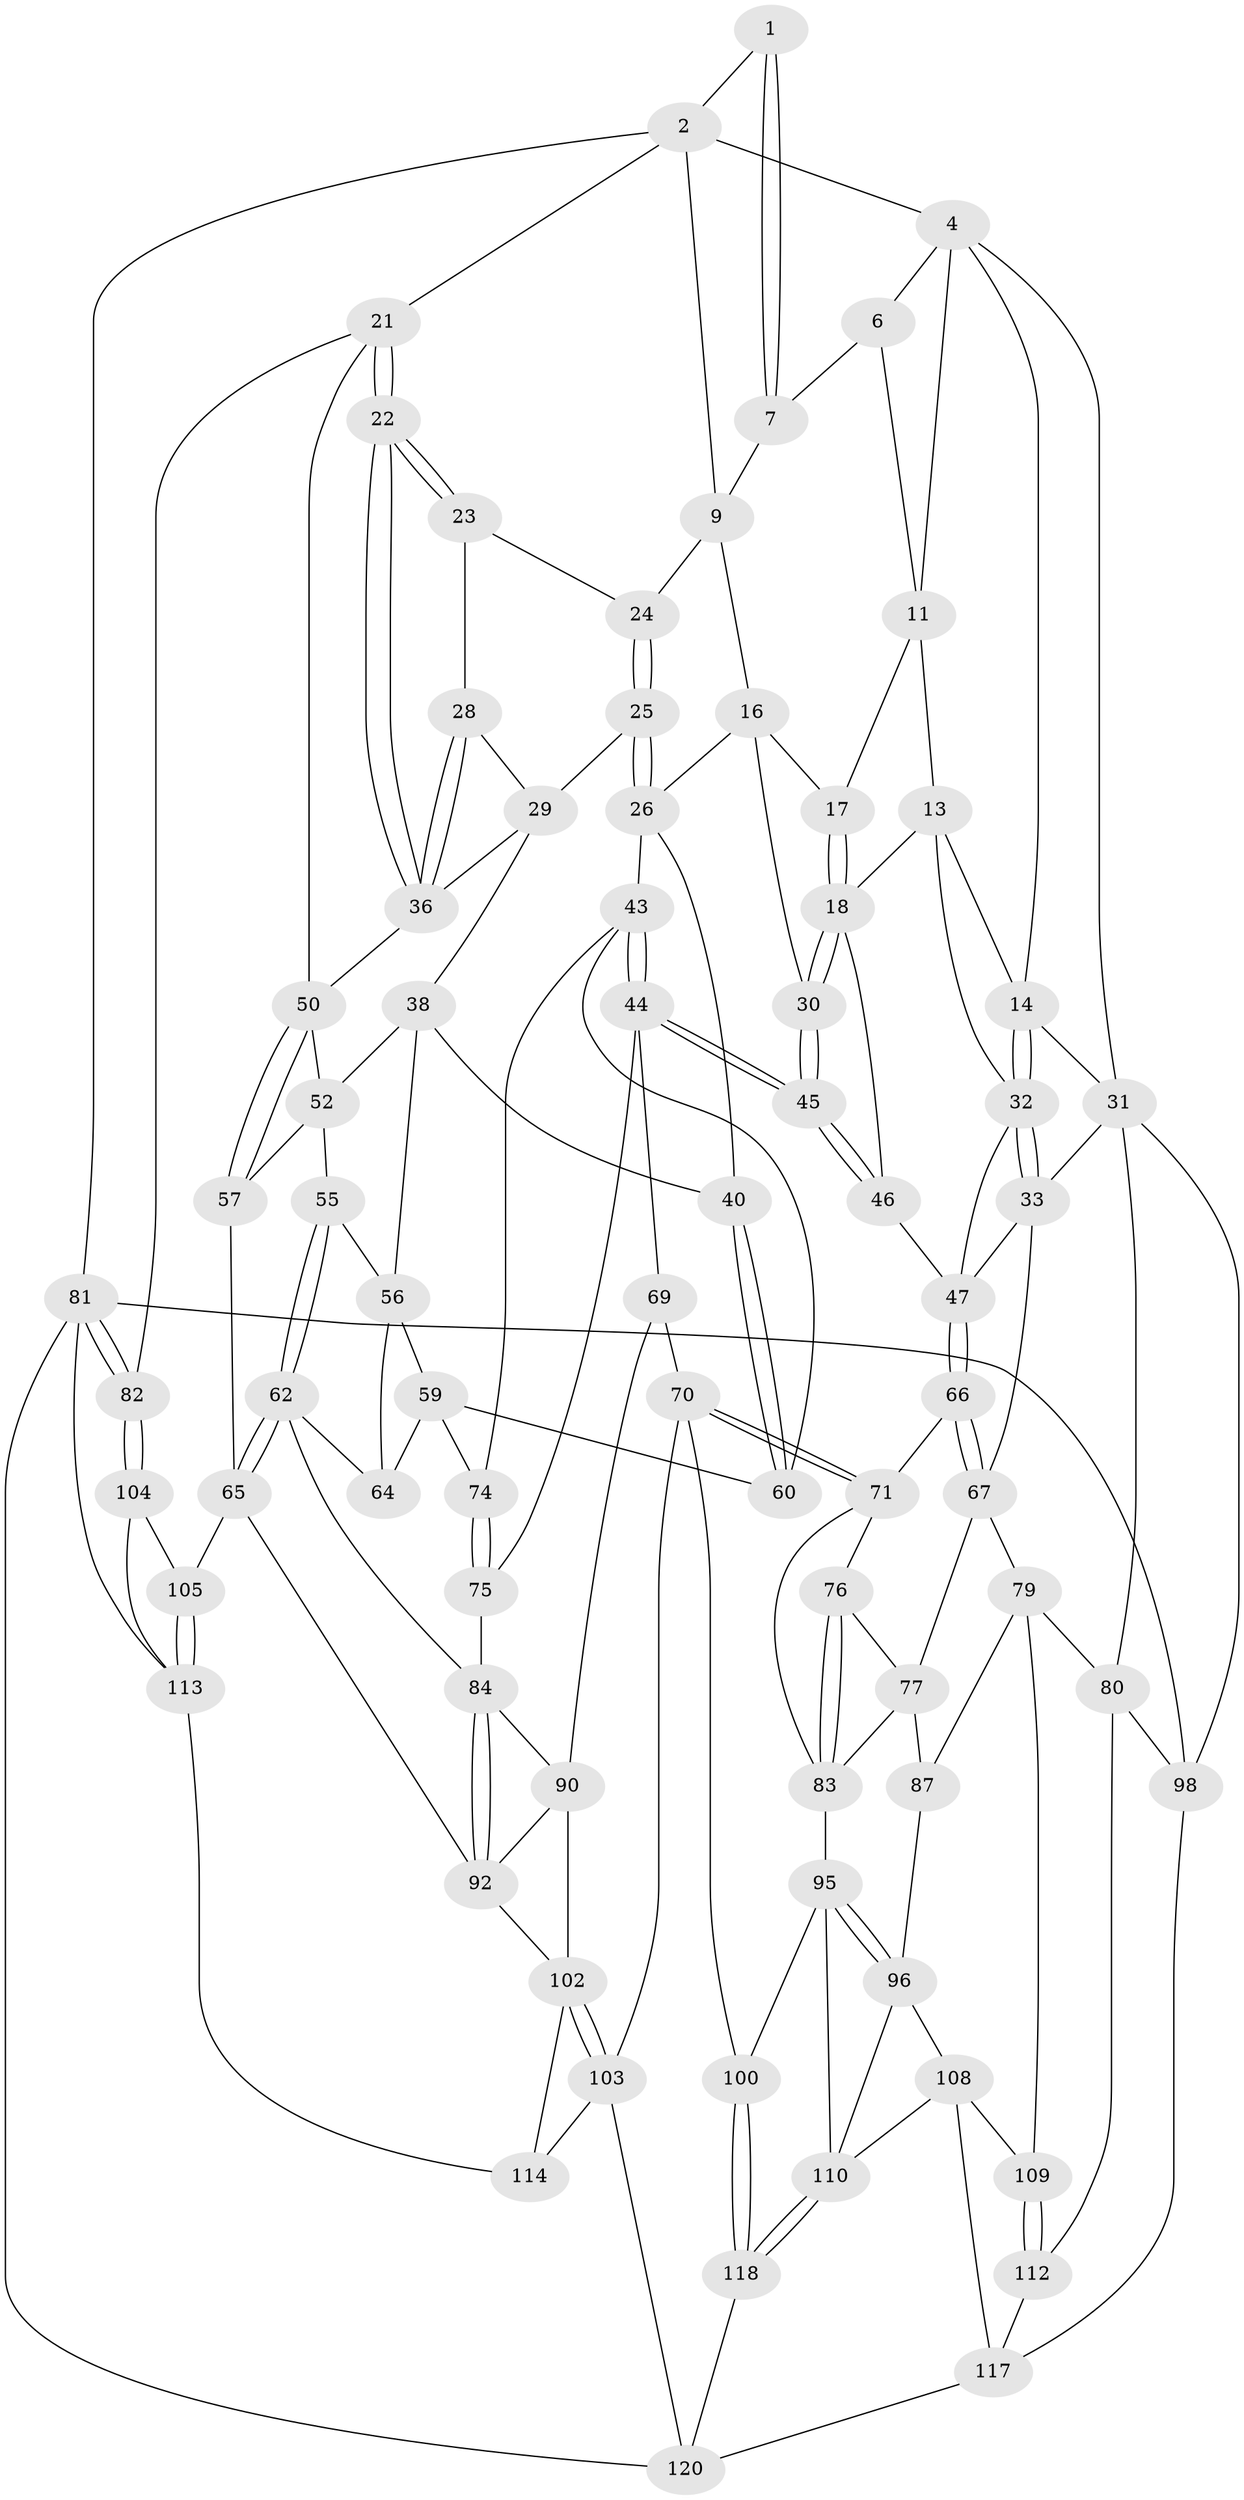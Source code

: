 // Generated by graph-tools (version 1.1) at 2025/52/02/27/25 19:52:36]
// undirected, 77 vertices, 173 edges
graph export_dot {
graph [start="1"]
  node [color=gray90,style=filled];
  1 [pos="+0.584547960654788+0"];
  2 [pos="+0.7981013168894961+0",super="+3"];
  4 [pos="+0+0",super="+5"];
  6 [pos="+0.3541819539221191+0",super="+8"];
  7 [pos="+0.5880547509057091+0.04795255174076718"];
  9 [pos="+0.7401831150642131+0.11456872427302968",super="+10"];
  11 [pos="+0.3879137678901227+0.11610260896724457",super="+12"];
  13 [pos="+0.20054845496433815+0.11205892701763549",super="+20"];
  14 [pos="+0.12090371404320185+0.1528371907881853",super="+15"];
  16 [pos="+0.5616762161939776+0.15026475901718025",super="+27"];
  17 [pos="+0.3937405188146468+0.12247205379596227"];
  18 [pos="+0.3934655679036332+0.28136508906715",super="+19"];
  21 [pos="+1+0",super="+49"];
  22 [pos="+1+0.13230330240597454"];
  23 [pos="+0.8213425505230918+0.1490662284220125"];
  24 [pos="+0.741686076783446+0.11570924907166799"];
  25 [pos="+0.6538331997852358+0.2810507862681296"];
  26 [pos="+0.6209170466284627+0.28167964793363126",super="+41"];
  28 [pos="+0.731393602753711+0.28100562671878093"];
  29 [pos="+0.7142953066056628+0.29400151865632485",super="+37"];
  30 [pos="+0.476644777420288+0.3039423162538239"];
  31 [pos="+0+0.1649686035424684",super="+34"];
  32 [pos="+0.12267619738813439+0.21901891918040442",super="+35"];
  33 [pos="+0+0.5050167024775987",super="+53"];
  36 [pos="+0.9113185840414316+0.2981770021538476",super="+42"];
  38 [pos="+0.7600215115493277+0.40893421933407986",super="+39"];
  40 [pos="+0.6450886904916247+0.47050780115100577"];
  43 [pos="+0.5418453743754308+0.5206842242782886",super="+61"];
  44 [pos="+0.4880677780330581+0.5278049234626885",super="+68"];
  45 [pos="+0.48324457988793296+0.5225967569985903"];
  46 [pos="+0.3090165052420002+0.4775290510812157"];
  47 [pos="+0.29155266954308107+0.4827562293747542",super="+48"];
  50 [pos="+1+0.5988841264541742",super="+51"];
  52 [pos="+0.8688764590813748+0.44188077996773123",super="+54"];
  55 [pos="+0.8180375020188971+0.5301610160156045"];
  56 [pos="+0.7798200016095208+0.5218402963083096",super="+58"];
  57 [pos="+1+0.6006489982416828"];
  59 [pos="+0.7249854046791138+0.5788992891415546",super="+73"];
  60 [pos="+0.706263197504954+0.5595809302591058"];
  62 [pos="+0.9118360533692912+0.6596284458698917",super="+63"];
  64 [pos="+0.7980287841593284+0.6205459139096905"];
  65 [pos="+0.9289043714993085+0.6694447236421912",super="+94"];
  66 [pos="+0.27997224294423667+0.6002458846568395"];
  67 [pos="+0.17135111127056787+0.6176612683184017",super="+78"];
  69 [pos="+0.45967143868512916+0.6658135860660828"];
  70 [pos="+0.42872263836479885+0.7035440186315979",super="+99"];
  71 [pos="+0.4232827684852439+0.7046695817586266",super="+72"];
  74 [pos="+0.6815284079866771+0.6564368321470213"];
  75 [pos="+0.6818064414080623+0.6654815358108083"];
  76 [pos="+0.255166490155171+0.6605737014593157"];
  77 [pos="+0.21323429419007697+0.69251890416245",super="+86"];
  79 [pos="+0.07016547687841916+0.7554968316182776",super="+88"];
  80 [pos="+0+0.6127006881071965",super="+97"];
  81 [pos="+1+1",super="+122"];
  82 [pos="+1+1"];
  83 [pos="+0.38200053884946084+0.7270117398302431",super="+89"];
  84 [pos="+0.74767232024619+0.672596660850151",super="+85"];
  87 [pos="+0.19317892498346548+0.7895487429937628"];
  90 [pos="+0.6709066861969494+0.7439601125344677",super="+91"];
  92 [pos="+0.8281022563326532+0.7982738668467514",super="+93"];
  95 [pos="+0.3078186565626934+0.8258548571725733",super="+101"];
  96 [pos="+0.24286696070734273+0.8469164622643108",super="+107"];
  98 [pos="+0+1"];
  100 [pos="+0.44671792954976974+0.8932907727897671"];
  102 [pos="+0.5972869108762039+0.8899969314299291",super="+106"];
  103 [pos="+0.591587939631285+0.8950937495148377",super="+119"];
  104 [pos="+0.9140220797654646+0.8643636651732699"];
  105 [pos="+0.907170155880449+0.8550968195686984"];
  108 [pos="+0.159659076796054+0.8883258543368113",super="+116"];
  109 [pos="+0.10499713809263503+0.8492428621853257"];
  110 [pos="+0.32037602318197983+0.9156147455682808",super="+111"];
  112 [pos="+0.04600665220233303+0.9162023265597"];
  113 [pos="+0.8088156230023894+0.9585788078579355",super="+115"];
  114 [pos="+0.7707728415486312+0.9092268423984453"];
  117 [pos="+0.2021958547197651+1",super="+123"];
  118 [pos="+0.41495149836154965+1"];
  120 [pos="+0.6046122579433867+1",super="+121"];
  1 -- 2;
  1 -- 7;
  1 -- 7;
  2 -- 9;
  2 -- 81;
  2 -- 4;
  2 -- 21;
  4 -- 31;
  4 -- 14;
  4 -- 11;
  4 -- 6;
  6 -- 11;
  6 -- 7;
  7 -- 9;
  9 -- 24;
  9 -- 16;
  11 -- 17;
  11 -- 13;
  13 -- 14;
  13 -- 32;
  13 -- 18;
  14 -- 32;
  14 -- 32;
  14 -- 31;
  16 -- 17;
  16 -- 26;
  16 -- 30;
  17 -- 18;
  17 -- 18;
  18 -- 30;
  18 -- 30;
  18 -- 46;
  21 -- 22;
  21 -- 22;
  21 -- 50;
  21 -- 82;
  22 -- 23;
  22 -- 23;
  22 -- 36;
  22 -- 36;
  23 -- 24;
  23 -- 28;
  24 -- 25;
  24 -- 25;
  25 -- 26;
  25 -- 26;
  25 -- 29;
  26 -- 40;
  26 -- 43;
  28 -- 29;
  28 -- 36;
  28 -- 36;
  29 -- 38;
  29 -- 36;
  30 -- 45;
  30 -- 45;
  31 -- 98;
  31 -- 80;
  31 -- 33;
  32 -- 33;
  32 -- 33;
  32 -- 47;
  33 -- 67;
  33 -- 47;
  36 -- 50;
  38 -- 52;
  38 -- 40;
  38 -- 56;
  40 -- 60;
  40 -- 60;
  43 -- 44;
  43 -- 44;
  43 -- 74;
  43 -- 60;
  44 -- 45;
  44 -- 45;
  44 -- 75;
  44 -- 69;
  45 -- 46;
  45 -- 46;
  46 -- 47;
  47 -- 66;
  47 -- 66;
  50 -- 57;
  50 -- 57;
  50 -- 52;
  52 -- 57;
  52 -- 55;
  55 -- 56;
  55 -- 62;
  55 -- 62;
  56 -- 59;
  56 -- 64;
  57 -- 65;
  59 -- 60;
  59 -- 64;
  59 -- 74;
  62 -- 65;
  62 -- 65;
  62 -- 64;
  62 -- 84;
  65 -- 92;
  65 -- 105;
  66 -- 67;
  66 -- 67;
  66 -- 71;
  67 -- 77;
  67 -- 79;
  69 -- 70;
  69 -- 90;
  70 -- 71;
  70 -- 71;
  70 -- 100;
  70 -- 103;
  71 -- 83;
  71 -- 76;
  74 -- 75;
  74 -- 75;
  75 -- 84;
  76 -- 77;
  76 -- 83;
  76 -- 83;
  77 -- 87;
  77 -- 83;
  79 -- 80;
  79 -- 109;
  79 -- 87;
  80 -- 98;
  80 -- 112;
  81 -- 82;
  81 -- 82;
  81 -- 98;
  81 -- 120;
  81 -- 113;
  82 -- 104;
  82 -- 104;
  83 -- 95;
  84 -- 92;
  84 -- 92;
  84 -- 90;
  87 -- 96;
  90 -- 92;
  90 -- 102;
  92 -- 102;
  95 -- 96;
  95 -- 96;
  95 -- 100;
  95 -- 110;
  96 -- 108;
  96 -- 110;
  98 -- 117;
  100 -- 118;
  100 -- 118;
  102 -- 103;
  102 -- 103;
  102 -- 114;
  103 -- 120;
  103 -- 114;
  104 -- 105;
  104 -- 113;
  105 -- 113;
  105 -- 113;
  108 -- 109;
  108 -- 117;
  108 -- 110;
  109 -- 112;
  109 -- 112;
  110 -- 118;
  110 -- 118;
  112 -- 117;
  113 -- 114;
  117 -- 120;
  118 -- 120;
}
